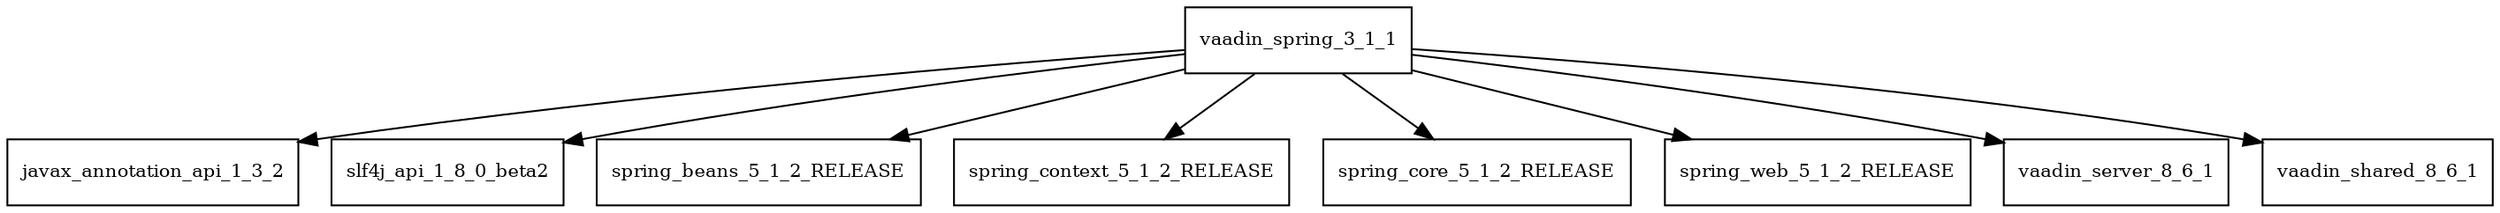 digraph vaadin_spring_3_1_1_dependencies {
  node [shape = box, fontsize=10.0];
  vaadin_spring_3_1_1 -> javax_annotation_api_1_3_2;
  vaadin_spring_3_1_1 -> slf4j_api_1_8_0_beta2;
  vaadin_spring_3_1_1 -> spring_beans_5_1_2_RELEASE;
  vaadin_spring_3_1_1 -> spring_context_5_1_2_RELEASE;
  vaadin_spring_3_1_1 -> spring_core_5_1_2_RELEASE;
  vaadin_spring_3_1_1 -> spring_web_5_1_2_RELEASE;
  vaadin_spring_3_1_1 -> vaadin_server_8_6_1;
  vaadin_spring_3_1_1 -> vaadin_shared_8_6_1;
}
